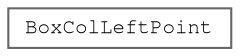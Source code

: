 digraph "Graphical Class Hierarchy"
{
 // LATEX_PDF_SIZE
  bgcolor="transparent";
  edge [fontname=FreeMono,fontsize=10,labelfontname=FreeMono,labelfontsize=10];
  node [fontname=FreeMono,fontsize=10,shape=box,height=0.2,width=0.4];
  rankdir="LR";
  Node0 [label="BoxColLeftPoint",height=0.2,width=0.4,color="grey40", fillcolor="white", style="filled",URL="$struct_box_col_left_point.html",tooltip=" "];
}
